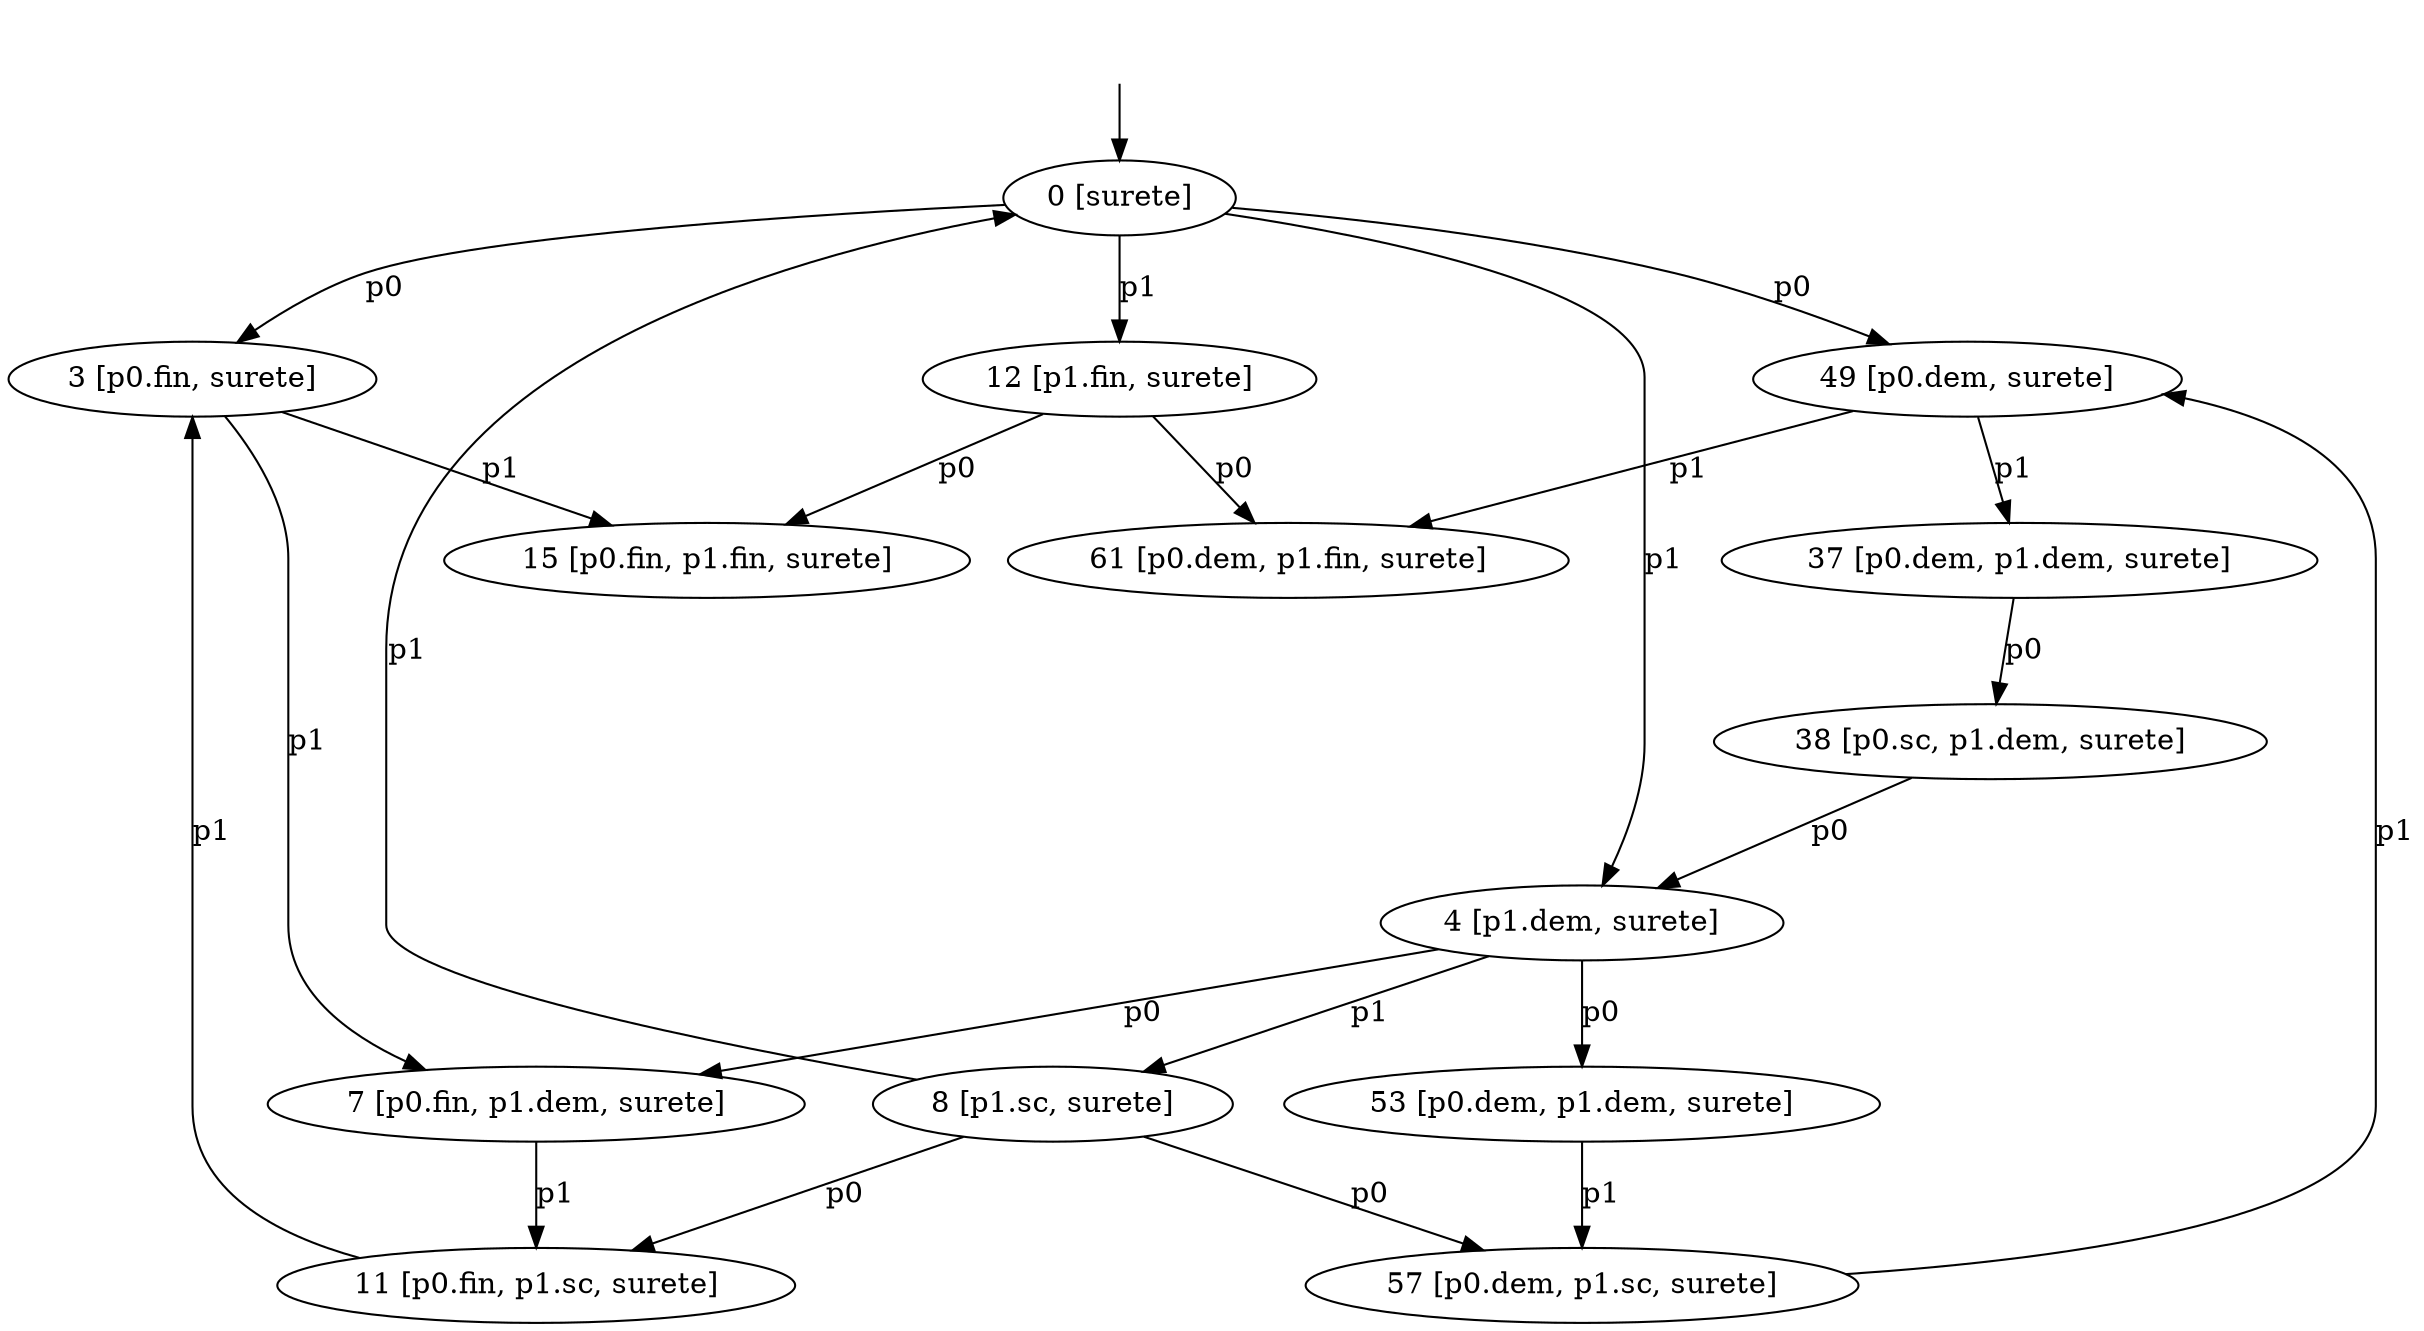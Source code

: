 digraph system {
_0[label="", shape=none ];
_0->0;
15 [label= "15 [p0.fin, p1.fin, surete]"];
7 [label= "7 [p0.fin, p1.dem, surete]"];
11 [label= "11 [p0.fin, p1.sc, surete]"];
3 [label= "3 [p0.fin, surete]"];
61 [label= "61 [p0.dem, p1.fin, surete]"];
37 [label= "37 [p0.dem, p1.dem, surete]"];
53 [label= "53 [p0.dem, p1.dem, surete]"];
57 [label= "57 [p0.dem, p1.sc, surete]"];
49 [label= "49 [p0.dem, surete]"];
38 [label= "38 [p0.sc, p1.dem, surete]"];
12 [label= "12 [p1.fin, surete]"];
4 [label= "4 [p1.dem, surete]"];
8 [label= "8 [p1.sc, surete]"];
0 [label= "0 [surete]"];
7->11 [label= "p1"];
3->7 [label= "p1"];
3->15 [label= "p1"];
11->3 [label= "p1"];
53->57 [label= "p1"];
49->61 [label= "p1"];
49->37 [label= "p1"];
57->49 [label= "p1"];
37->38 [label= "p0"];
12->15 [label= "p0"];
4->7 [label= "p0"];
8->11 [label= "p0"];
0->3 [label= "p0"];
12->61 [label= "p0"];
4->53 [label= "p0"];
8->57 [label= "p0"];
0->49 [label= "p0"];
38->4 [label= "p0"];
4->8 [label= "p1"];
0->4 [label= "p1"];
0->12 [label= "p1"];
8->0 [label= "p1"];
}
